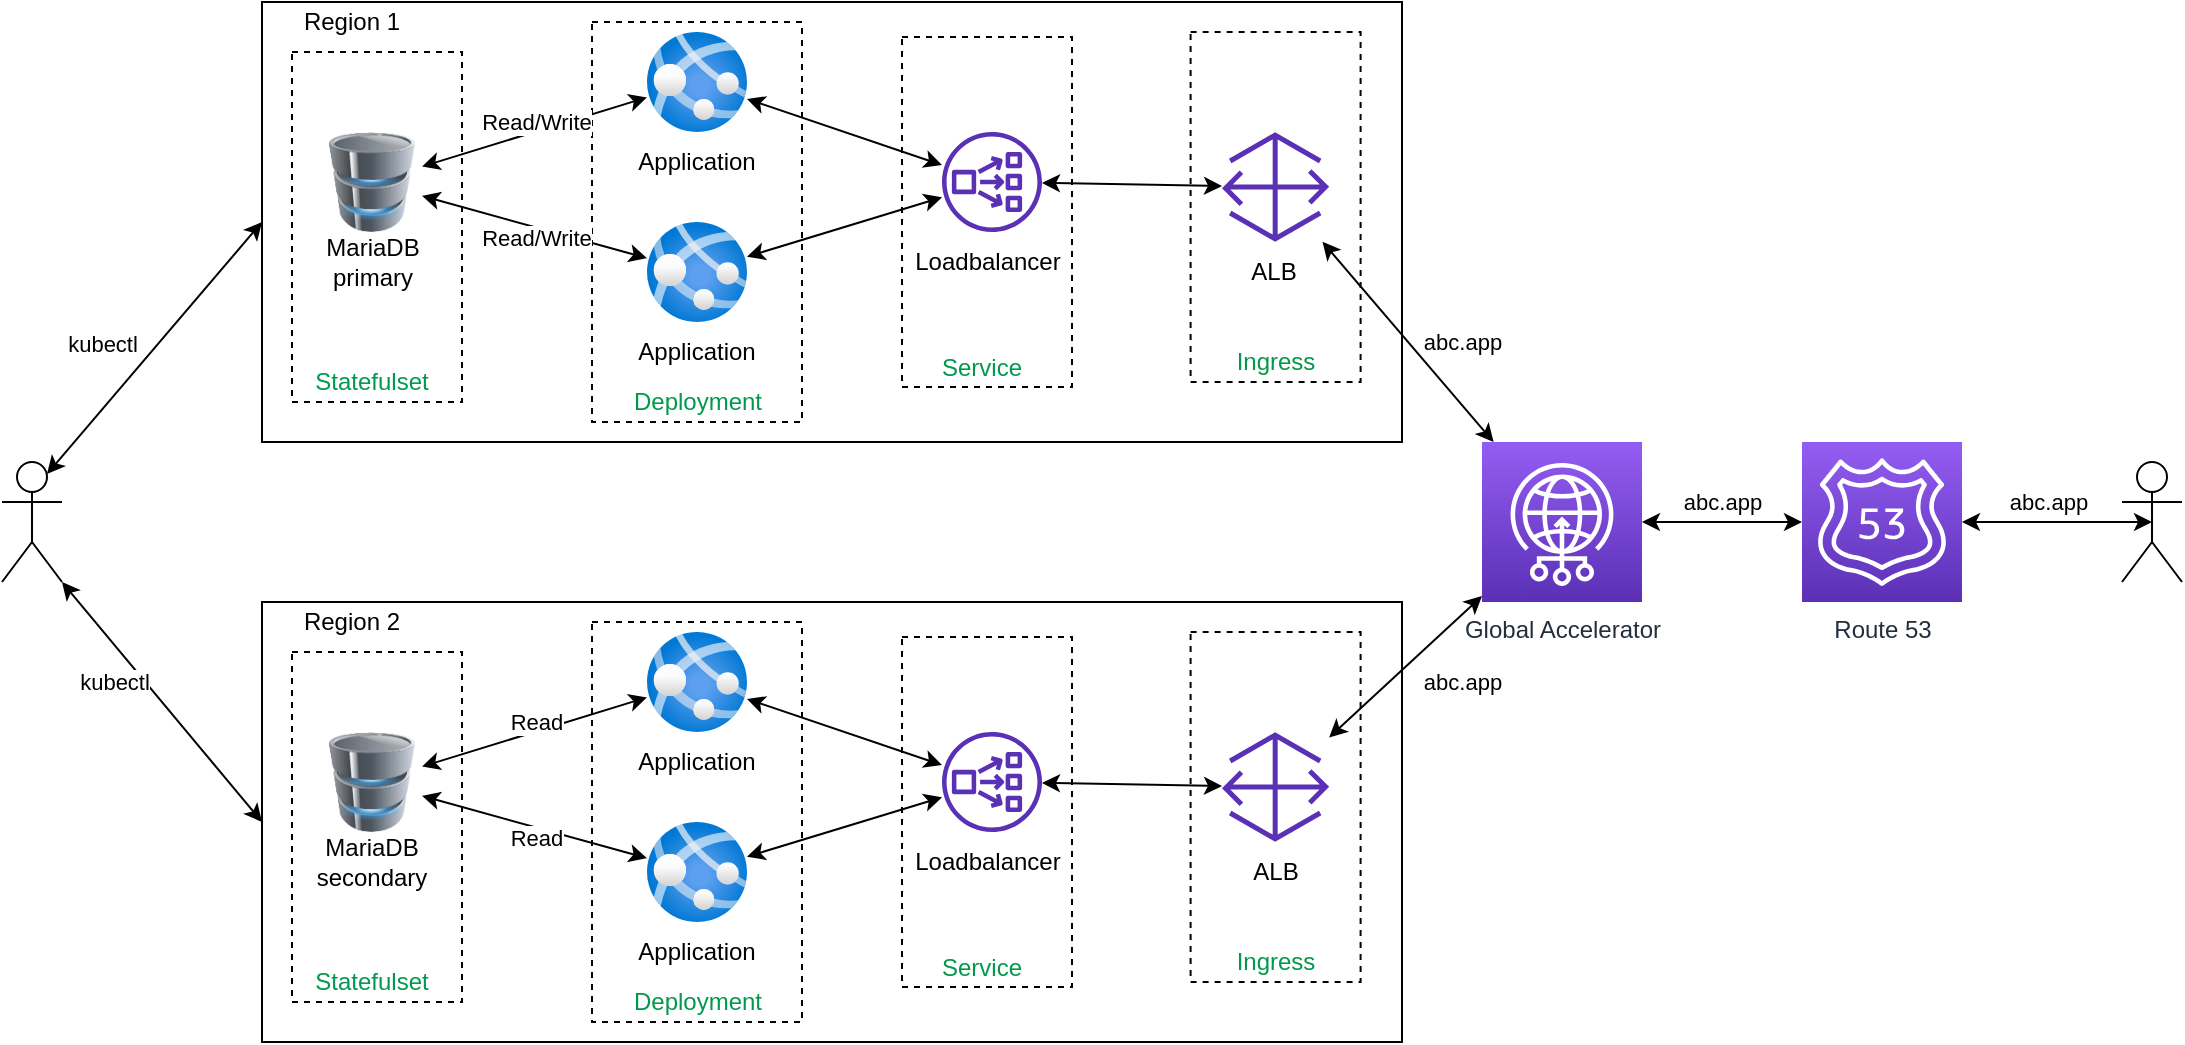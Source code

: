 <mxfile version="14.4.3" type="device"><diagram id="NiCASQ6d832QveRyw0uf" name="Page-1"><mxGraphModel dx="786" dy="491" grid="1" gridSize="10" guides="1" tooltips="1" connect="1" arrows="1" fold="1" page="1" pageScale="1" pageWidth="850" pageHeight="1100" math="0" shadow="0"><root><mxCell id="0"/><mxCell id="1" parent="0"/><mxCell id="4QJ-4-nUdfew6sOe2C63-1" value="" style="rounded=0;whiteSpace=wrap;html=1;" vertex="1" parent="1"><mxGeometry x="150" y="40" width="570" height="220" as="geometry"/></mxCell><mxCell id="4QJ-4-nUdfew6sOe2C63-38" value="" style="rounded=0;whiteSpace=wrap;html=1;strokeColor=#000000;fillColor=none;fontColor=#00994D;dashed=1;" vertex="1" parent="1"><mxGeometry x="614.3" y="55" width="85" height="175" as="geometry"/></mxCell><mxCell id="4QJ-4-nUdfew6sOe2C63-31" value="" style="rounded=0;whiteSpace=wrap;html=1;strokeColor=#000000;fillColor=none;fontColor=#00994D;dashed=1;" vertex="1" parent="1"><mxGeometry x="470" y="57.5" width="85" height="175" as="geometry"/></mxCell><mxCell id="4QJ-4-nUdfew6sOe2C63-26" value="" style="rounded=0;whiteSpace=wrap;html=1;strokeColor=#000000;fillColor=none;fontColor=#00994D;dashed=1;" vertex="1" parent="1"><mxGeometry x="315" y="50" width="105" height="200" as="geometry"/></mxCell><mxCell id="4QJ-4-nUdfew6sOe2C63-25" value="" style="rounded=0;whiteSpace=wrap;html=1;strokeColor=#000000;fillColor=none;fontColor=#00994D;dashed=1;" vertex="1" parent="1"><mxGeometry x="165" y="65" width="85" height="175" as="geometry"/></mxCell><mxCell id="4QJ-4-nUdfew6sOe2C63-2" value="Region 1" style="text;html=1;strokeColor=none;fillColor=none;align=center;verticalAlign=middle;whiteSpace=wrap;rounded=0;" vertex="1" parent="1"><mxGeometry x="160" y="40" width="70" height="20" as="geometry"/></mxCell><mxCell id="4QJ-4-nUdfew6sOe2C63-4" value="" style="shape=umlActor;verticalLabelPosition=bottom;verticalAlign=top;html=1;outlineConnect=0;" vertex="1" parent="1"><mxGeometry x="20" y="270" width="30" height="60" as="geometry"/></mxCell><mxCell id="4QJ-4-nUdfew6sOe2C63-6" value="" style="endArrow=classic;startArrow=classic;html=1;exitX=0.75;exitY=0.1;exitDx=0;exitDy=0;exitPerimeter=0;entryX=0;entryY=0.5;entryDx=0;entryDy=0;" edge="1" parent="1" source="4QJ-4-nUdfew6sOe2C63-4" target="4QJ-4-nUdfew6sOe2C63-1"><mxGeometry width="50" height="50" relative="1" as="geometry"><mxPoint x="70" y="160" as="sourcePoint"/><mxPoint x="50" y="150" as="targetPoint"/></mxGeometry></mxCell><mxCell id="4QJ-4-nUdfew6sOe2C63-7" value="kubectl" style="edgeLabel;html=1;align=center;verticalAlign=middle;resizable=0;points=[];" vertex="1" connectable="0" parent="4QJ-4-nUdfew6sOe2C63-6"><mxGeometry x="-0.066" y="1" relative="1" as="geometry"><mxPoint x="-22.07" y="-5.39" as="offset"/></mxGeometry></mxCell><mxCell id="4QJ-4-nUdfew6sOe2C63-11" value="" style="endArrow=classic;startArrow=classic;html=1;" edge="1" parent="1" source="4QJ-4-nUdfew6sOe2C63-8" target="4QJ-4-nUdfew6sOe2C63-10"><mxGeometry width="50" height="50" relative="1" as="geometry"><mxPoint x="210" y="380" as="sourcePoint"/><mxPoint x="260" y="330" as="targetPoint"/></mxGeometry></mxCell><mxCell id="4QJ-4-nUdfew6sOe2C63-13" value="Read/Write" style="edgeLabel;html=1;align=center;verticalAlign=middle;resizable=0;points=[];" vertex="1" connectable="0" parent="4QJ-4-nUdfew6sOe2C63-11"><mxGeometry x="0.319" y="-1" relative="1" as="geometry"><mxPoint x="-17.65" y="-1" as="offset"/></mxGeometry></mxCell><mxCell id="4QJ-4-nUdfew6sOe2C63-16" value="" style="group" vertex="1" connectable="0" parent="1"><mxGeometry x="340" y="55" width="55" height="80" as="geometry"/></mxCell><mxCell id="4QJ-4-nUdfew6sOe2C63-10" value="" style="aspect=fixed;html=1;points=[];align=center;image;fontSize=12;image=img/lib/azure2/app_services/App_Services.svg;" vertex="1" parent="4QJ-4-nUdfew6sOe2C63-16"><mxGeometry x="2.5" width="50" height="50" as="geometry"/></mxCell><mxCell id="4QJ-4-nUdfew6sOe2C63-12" value="Application" style="text;html=1;strokeColor=none;fillColor=none;align=center;verticalAlign=middle;whiteSpace=wrap;rounded=0;" vertex="1" parent="4QJ-4-nUdfew6sOe2C63-16"><mxGeometry y="50" width="55" height="30" as="geometry"/></mxCell><mxCell id="4QJ-4-nUdfew6sOe2C63-17" value="" style="group" vertex="1" connectable="0" parent="1"><mxGeometry x="177.5" y="105" width="55" height="80" as="geometry"/></mxCell><mxCell id="4QJ-4-nUdfew6sOe2C63-8" value="" style="image;html=1;image=img/lib/clip_art/computers/Database_128x128.png" vertex="1" parent="4QJ-4-nUdfew6sOe2C63-17"><mxGeometry x="2.5" width="50" height="50" as="geometry"/></mxCell><mxCell id="4QJ-4-nUdfew6sOe2C63-9" value="MariaDB primary" style="text;html=1;strokeColor=none;fillColor=none;align=center;verticalAlign=middle;whiteSpace=wrap;rounded=0;" vertex="1" parent="4QJ-4-nUdfew6sOe2C63-17"><mxGeometry y="50" width="55" height="30" as="geometry"/></mxCell><mxCell id="4QJ-4-nUdfew6sOe2C63-18" value="" style="group" vertex="1" connectable="0" parent="1"><mxGeometry x="340" y="150" width="90" height="100" as="geometry"/></mxCell><mxCell id="4QJ-4-nUdfew6sOe2C63-19" value="" style="aspect=fixed;html=1;points=[];align=center;image;fontSize=12;image=img/lib/azure2/app_services/App_Services.svg;" vertex="1" parent="4QJ-4-nUdfew6sOe2C63-18"><mxGeometry x="2.5" width="50" height="50" as="geometry"/></mxCell><mxCell id="4QJ-4-nUdfew6sOe2C63-20" value="Application" style="text;html=1;strokeColor=none;fillColor=none;align=center;verticalAlign=middle;whiteSpace=wrap;rounded=0;" vertex="1" parent="4QJ-4-nUdfew6sOe2C63-18"><mxGeometry y="50" width="55" height="30" as="geometry"/></mxCell><mxCell id="4QJ-4-nUdfew6sOe2C63-21" value="" style="endArrow=classic;startArrow=classic;html=1;" edge="1" parent="1" source="4QJ-4-nUdfew6sOe2C63-8" target="4QJ-4-nUdfew6sOe2C63-19"><mxGeometry width="50" height="50" relative="1" as="geometry"><mxPoint x="240" y="132.308" as="sourcePoint"/><mxPoint x="352.5" y="97.692" as="targetPoint"/></mxGeometry></mxCell><mxCell id="4QJ-4-nUdfew6sOe2C63-22" value="Read/Write" style="edgeLabel;html=1;align=center;verticalAlign=middle;resizable=0;points=[];" vertex="1" connectable="0" parent="4QJ-4-nUdfew6sOe2C63-21"><mxGeometry x="0.319" y="-1" relative="1" as="geometry"><mxPoint x="-17.65" y="-1" as="offset"/></mxGeometry></mxCell><mxCell id="4QJ-4-nUdfew6sOe2C63-23" value="Statefulset" style="text;html=1;strokeColor=none;fillColor=none;align=center;verticalAlign=middle;whiteSpace=wrap;rounded=0;fontColor=#00994D;" vertex="1" parent="1"><mxGeometry x="165" y="220" width="80" height="20" as="geometry"/></mxCell><mxCell id="4QJ-4-nUdfew6sOe2C63-27" value="Deployment" style="text;html=1;strokeColor=none;fillColor=none;align=center;verticalAlign=middle;whiteSpace=wrap;rounded=0;fontColor=#00994D;" vertex="1" parent="1"><mxGeometry x="327.5" y="230" width="80" height="20" as="geometry"/></mxCell><mxCell id="4QJ-4-nUdfew6sOe2C63-29" value="" style="endArrow=classic;startArrow=classic;html=1;fontColor=#00994D;" edge="1" parent="1" source="4QJ-4-nUdfew6sOe2C63-10" target="4QJ-4-nUdfew6sOe2C63-28"><mxGeometry width="50" height="50" relative="1" as="geometry"><mxPoint x="460" y="420" as="sourcePoint"/><mxPoint x="510" y="370" as="targetPoint"/></mxGeometry></mxCell><mxCell id="4QJ-4-nUdfew6sOe2C63-30" value="" style="endArrow=classic;startArrow=classic;html=1;fontColor=#00994D;" edge="1" parent="1" source="4QJ-4-nUdfew6sOe2C63-19" target="4QJ-4-nUdfew6sOe2C63-28"><mxGeometry width="50" height="50" relative="1" as="geometry"><mxPoint x="260" y="380" as="sourcePoint"/><mxPoint x="310" y="330" as="targetPoint"/></mxGeometry></mxCell><mxCell id="4QJ-4-nUdfew6sOe2C63-32" value="Service" style="text;html=1;strokeColor=none;fillColor=none;align=center;verticalAlign=middle;whiteSpace=wrap;rounded=0;fontColor=#00994D;" vertex="1" parent="1"><mxGeometry x="470" y="212.5" width="80" height="20" as="geometry"/></mxCell><mxCell id="4QJ-4-nUdfew6sOe2C63-34" value="" style="group" vertex="1" connectable="0" parent="1"><mxGeometry x="468.75" y="105" width="87.5" height="80" as="geometry"/></mxCell><mxCell id="4QJ-4-nUdfew6sOe2C63-28" value="" style="outlineConnect=0;fontColor=#232F3E;gradientColor=none;fillColor=#5A30B5;strokeColor=none;dashed=0;verticalLabelPosition=bottom;verticalAlign=top;align=center;html=1;fontSize=12;fontStyle=0;aspect=fixed;pointerEvents=1;shape=mxgraph.aws4.network_load_balancer;" vertex="1" parent="4QJ-4-nUdfew6sOe2C63-34"><mxGeometry x="21.25" width="50" height="50" as="geometry"/></mxCell><mxCell id="4QJ-4-nUdfew6sOe2C63-33" value="Loadbalancer" style="text;html=1;strokeColor=none;fillColor=none;align=center;verticalAlign=middle;whiteSpace=wrap;rounded=0;" vertex="1" parent="4QJ-4-nUdfew6sOe2C63-34"><mxGeometry y="50" width="87.5" height="30" as="geometry"/></mxCell><mxCell id="4QJ-4-nUdfew6sOe2C63-41" value="" style="endArrow=classic;startArrow=classic;html=1;fontColor=#00994D;" edge="1" parent="1" source="4QJ-4-nUdfew6sOe2C63-35" target="4QJ-4-nUdfew6sOe2C63-28"><mxGeometry width="50" height="50" relative="1" as="geometry"><mxPoint x="390" y="450" as="sourcePoint"/><mxPoint x="510" y="400" as="targetPoint"/></mxGeometry></mxCell><mxCell id="4QJ-4-nUdfew6sOe2C63-39" value="Ingress" style="text;html=1;strokeColor=none;fillColor=none;align=center;verticalAlign=middle;whiteSpace=wrap;rounded=0;fontColor=#00994D;" vertex="1" parent="1"><mxGeometry x="616.8" y="210" width="80" height="20" as="geometry"/></mxCell><mxCell id="4QJ-4-nUdfew6sOe2C63-44" value="" style="shape=umlActor;verticalLabelPosition=bottom;verticalAlign=top;html=1;outlineConnect=0;" vertex="1" parent="1"><mxGeometry x="1080" y="270" width="30" height="60" as="geometry"/></mxCell><mxCell id="4QJ-4-nUdfew6sOe2C63-45" value="Route 53" style="points=[[0,0,0],[0.25,0,0],[0.5,0,0],[0.75,0,0],[1,0,0],[0,1,0],[0.25,1,0],[0.5,1,0],[0.75,1,0],[1,1,0],[0,0.25,0],[0,0.5,0],[0,0.75,0],[1,0.25,0],[1,0.5,0],[1,0.75,0]];outlineConnect=0;fontColor=#232F3E;gradientColor=#945DF2;gradientDirection=north;fillColor=#5A30B5;strokeColor=#ffffff;dashed=0;verticalLabelPosition=bottom;verticalAlign=top;align=center;html=1;fontSize=12;fontStyle=0;aspect=fixed;shape=mxgraph.aws4.resourceIcon;resIcon=mxgraph.aws4.route_53;" vertex="1" parent="1"><mxGeometry x="920" y="260" width="80" height="80" as="geometry"/></mxCell><mxCell id="4QJ-4-nUdfew6sOe2C63-46" value="" style="rounded=0;whiteSpace=wrap;html=1;" vertex="1" parent="1"><mxGeometry x="150" y="340" width="570" height="220" as="geometry"/></mxCell><mxCell id="4QJ-4-nUdfew6sOe2C63-47" value="" style="rounded=0;whiteSpace=wrap;html=1;strokeColor=#000000;fillColor=none;fontColor=#00994D;dashed=1;" vertex="1" parent="1"><mxGeometry x="614.3" y="355" width="85" height="175" as="geometry"/></mxCell><mxCell id="4QJ-4-nUdfew6sOe2C63-48" value="" style="rounded=0;whiteSpace=wrap;html=1;strokeColor=#000000;fillColor=none;fontColor=#00994D;dashed=1;" vertex="1" parent="1"><mxGeometry x="470" y="357.5" width="85" height="175" as="geometry"/></mxCell><mxCell id="4QJ-4-nUdfew6sOe2C63-49" value="" style="rounded=0;whiteSpace=wrap;html=1;strokeColor=#000000;fillColor=none;fontColor=#00994D;dashed=1;" vertex="1" parent="1"><mxGeometry x="315" y="350" width="105" height="200" as="geometry"/></mxCell><mxCell id="4QJ-4-nUdfew6sOe2C63-50" value="" style="rounded=0;whiteSpace=wrap;html=1;strokeColor=#000000;fillColor=none;fontColor=#00994D;dashed=1;" vertex="1" parent="1"><mxGeometry x="165" y="365" width="85" height="175" as="geometry"/></mxCell><mxCell id="4QJ-4-nUdfew6sOe2C63-51" value="Region 2" style="text;html=1;strokeColor=none;fillColor=none;align=center;verticalAlign=middle;whiteSpace=wrap;rounded=0;" vertex="1" parent="1"><mxGeometry x="160" y="340" width="70" height="20" as="geometry"/></mxCell><mxCell id="4QJ-4-nUdfew6sOe2C63-52" value="" style="endArrow=classic;startArrow=classic;html=1;" edge="1" parent="1" source="4QJ-4-nUdfew6sOe2C63-58" target="4QJ-4-nUdfew6sOe2C63-55"><mxGeometry width="50" height="50" relative="1" as="geometry"><mxPoint x="210" y="680" as="sourcePoint"/><mxPoint x="260" y="630" as="targetPoint"/></mxGeometry></mxCell><mxCell id="4QJ-4-nUdfew6sOe2C63-53" value="Read" style="edgeLabel;html=1;align=center;verticalAlign=middle;resizable=0;points=[];" vertex="1" connectable="0" parent="4QJ-4-nUdfew6sOe2C63-52"><mxGeometry x="0.319" y="-1" relative="1" as="geometry"><mxPoint x="-17.65" y="-1" as="offset"/></mxGeometry></mxCell><mxCell id="4QJ-4-nUdfew6sOe2C63-54" value="" style="group" vertex="1" connectable="0" parent="1"><mxGeometry x="340" y="355" width="55" height="80" as="geometry"/></mxCell><mxCell id="4QJ-4-nUdfew6sOe2C63-55" value="" style="aspect=fixed;html=1;points=[];align=center;image;fontSize=12;image=img/lib/azure2/app_services/App_Services.svg;" vertex="1" parent="4QJ-4-nUdfew6sOe2C63-54"><mxGeometry x="2.5" width="50" height="50" as="geometry"/></mxCell><mxCell id="4QJ-4-nUdfew6sOe2C63-56" value="Application" style="text;html=1;strokeColor=none;fillColor=none;align=center;verticalAlign=middle;whiteSpace=wrap;rounded=0;" vertex="1" parent="4QJ-4-nUdfew6sOe2C63-54"><mxGeometry y="50" width="55" height="30" as="geometry"/></mxCell><mxCell id="4QJ-4-nUdfew6sOe2C63-57" value="" style="group" vertex="1" connectable="0" parent="1"><mxGeometry x="177.5" y="405" width="60" height="80" as="geometry"/></mxCell><mxCell id="4QJ-4-nUdfew6sOe2C63-58" value="" style="image;html=1;image=img/lib/clip_art/computers/Database_128x128.png" vertex="1" parent="4QJ-4-nUdfew6sOe2C63-57"><mxGeometry x="2.5" width="50" height="50" as="geometry"/></mxCell><mxCell id="4QJ-4-nUdfew6sOe2C63-59" value="MariaDB secondary" style="text;html=1;strokeColor=none;fillColor=none;align=center;verticalAlign=middle;whiteSpace=wrap;rounded=0;" vertex="1" parent="4QJ-4-nUdfew6sOe2C63-57"><mxGeometry x="-2.5" y="50" width="60" height="30" as="geometry"/></mxCell><mxCell id="4QJ-4-nUdfew6sOe2C63-60" value="" style="group" vertex="1" connectable="0" parent="1"><mxGeometry x="340" y="450" width="90" height="100" as="geometry"/></mxCell><mxCell id="4QJ-4-nUdfew6sOe2C63-61" value="" style="aspect=fixed;html=1;points=[];align=center;image;fontSize=12;image=img/lib/azure2/app_services/App_Services.svg;" vertex="1" parent="4QJ-4-nUdfew6sOe2C63-60"><mxGeometry x="2.5" width="50" height="50" as="geometry"/></mxCell><mxCell id="4QJ-4-nUdfew6sOe2C63-62" value="Application" style="text;html=1;strokeColor=none;fillColor=none;align=center;verticalAlign=middle;whiteSpace=wrap;rounded=0;" vertex="1" parent="4QJ-4-nUdfew6sOe2C63-60"><mxGeometry y="50" width="55" height="30" as="geometry"/></mxCell><mxCell id="4QJ-4-nUdfew6sOe2C63-63" value="" style="endArrow=classic;startArrow=classic;html=1;" edge="1" parent="1" source="4QJ-4-nUdfew6sOe2C63-58" target="4QJ-4-nUdfew6sOe2C63-61"><mxGeometry width="50" height="50" relative="1" as="geometry"><mxPoint x="240" y="432.308" as="sourcePoint"/><mxPoint x="352.5" y="397.692" as="targetPoint"/></mxGeometry></mxCell><mxCell id="4QJ-4-nUdfew6sOe2C63-64" value="Read" style="edgeLabel;html=1;align=center;verticalAlign=middle;resizable=0;points=[];" vertex="1" connectable="0" parent="4QJ-4-nUdfew6sOe2C63-63"><mxGeometry x="0.319" y="-1" relative="1" as="geometry"><mxPoint x="-17.65" y="-1" as="offset"/></mxGeometry></mxCell><mxCell id="4QJ-4-nUdfew6sOe2C63-65" value="Statefulset" style="text;html=1;strokeColor=none;fillColor=none;align=center;verticalAlign=middle;whiteSpace=wrap;rounded=0;fontColor=#00994D;" vertex="1" parent="1"><mxGeometry x="165" y="520" width="80" height="20" as="geometry"/></mxCell><mxCell id="4QJ-4-nUdfew6sOe2C63-66" value="Deployment" style="text;html=1;strokeColor=none;fillColor=none;align=center;verticalAlign=middle;whiteSpace=wrap;rounded=0;fontColor=#00994D;" vertex="1" parent="1"><mxGeometry x="327.5" y="530" width="80" height="20" as="geometry"/></mxCell><mxCell id="4QJ-4-nUdfew6sOe2C63-67" value="" style="endArrow=classic;startArrow=classic;html=1;fontColor=#00994D;" edge="1" parent="1" source="4QJ-4-nUdfew6sOe2C63-55" target="4QJ-4-nUdfew6sOe2C63-71"><mxGeometry width="50" height="50" relative="1" as="geometry"><mxPoint x="460" y="720" as="sourcePoint"/><mxPoint x="510" y="670" as="targetPoint"/></mxGeometry></mxCell><mxCell id="4QJ-4-nUdfew6sOe2C63-68" value="" style="endArrow=classic;startArrow=classic;html=1;fontColor=#00994D;" edge="1" parent="1" source="4QJ-4-nUdfew6sOe2C63-61" target="4QJ-4-nUdfew6sOe2C63-71"><mxGeometry width="50" height="50" relative="1" as="geometry"><mxPoint x="260" y="680" as="sourcePoint"/><mxPoint x="310" y="630" as="targetPoint"/></mxGeometry></mxCell><mxCell id="4QJ-4-nUdfew6sOe2C63-69" value="Service" style="text;html=1;strokeColor=none;fillColor=none;align=center;verticalAlign=middle;whiteSpace=wrap;rounded=0;fontColor=#00994D;" vertex="1" parent="1"><mxGeometry x="470" y="512.5" width="80" height="20" as="geometry"/></mxCell><mxCell id="4QJ-4-nUdfew6sOe2C63-70" value="" style="group" vertex="1" connectable="0" parent="1"><mxGeometry x="468.75" y="405" width="87.5" height="80" as="geometry"/></mxCell><mxCell id="4QJ-4-nUdfew6sOe2C63-71" value="" style="outlineConnect=0;fontColor=#232F3E;gradientColor=none;fillColor=#5A30B5;strokeColor=none;dashed=0;verticalLabelPosition=bottom;verticalAlign=top;align=center;html=1;fontSize=12;fontStyle=0;aspect=fixed;pointerEvents=1;shape=mxgraph.aws4.network_load_balancer;" vertex="1" parent="4QJ-4-nUdfew6sOe2C63-70"><mxGeometry x="21.25" width="50" height="50" as="geometry"/></mxCell><mxCell id="4QJ-4-nUdfew6sOe2C63-72" value="Loadbalancer" style="text;html=1;strokeColor=none;fillColor=none;align=center;verticalAlign=middle;whiteSpace=wrap;rounded=0;" vertex="1" parent="4QJ-4-nUdfew6sOe2C63-70"><mxGeometry y="50" width="87.5" height="30" as="geometry"/></mxCell><mxCell id="4QJ-4-nUdfew6sOe2C63-74" value="" style="endArrow=classic;startArrow=classic;html=1;fontColor=#00994D;" edge="1" parent="1" source="4QJ-4-nUdfew6sOe2C63-73" target="4QJ-4-nUdfew6sOe2C63-71"><mxGeometry width="50" height="50" relative="1" as="geometry"><mxPoint x="390" y="750" as="sourcePoint"/><mxPoint x="510" y="700" as="targetPoint"/></mxGeometry></mxCell><mxCell id="4QJ-4-nUdfew6sOe2C63-75" value="Ingress" style="text;html=1;strokeColor=none;fillColor=none;align=center;verticalAlign=middle;whiteSpace=wrap;rounded=0;fontColor=#00994D;" vertex="1" parent="1"><mxGeometry x="616.8" y="510" width="80" height="20" as="geometry"/></mxCell><mxCell id="4QJ-4-nUdfew6sOe2C63-76" value="" style="endArrow=classic;startArrow=classic;html=1;entryX=0;entryY=0.5;entryDx=0;entryDy=0;exitX=1;exitY=1;exitDx=0;exitDy=0;exitPerimeter=0;" edge="1" parent="1" source="4QJ-4-nUdfew6sOe2C63-4" target="4QJ-4-nUdfew6sOe2C63-46"><mxGeometry width="50" height="50" relative="1" as="geometry"><mxPoint x="60" y="380" as="sourcePoint"/><mxPoint x="160" y="160" as="targetPoint"/></mxGeometry></mxCell><mxCell id="4QJ-4-nUdfew6sOe2C63-77" value="kubectl" style="edgeLabel;html=1;align=center;verticalAlign=middle;resizable=0;points=[];" vertex="1" connectable="0" parent="4QJ-4-nUdfew6sOe2C63-76"><mxGeometry x="-0.066" y="1" relative="1" as="geometry"><mxPoint x="-22.07" y="-5.39" as="offset"/></mxGeometry></mxCell><mxCell id="4QJ-4-nUdfew6sOe2C63-81" value="" style="group" vertex="1" connectable="0" parent="1"><mxGeometry x="611.8" y="105" width="87.5" height="85" as="geometry"/></mxCell><mxCell id="4QJ-4-nUdfew6sOe2C63-35" value="" style="outlineConnect=0;fontColor=#232F3E;gradientColor=none;fillColor=#5A30B5;strokeColor=none;dashed=0;verticalLabelPosition=bottom;verticalAlign=top;align=center;html=1;fontSize=12;fontStyle=0;aspect=fixed;pointerEvents=1;shape=mxgraph.aws4.gateway;" vertex="1" parent="4QJ-4-nUdfew6sOe2C63-81"><mxGeometry x="18.2" width="53.59" height="55" as="geometry"/></mxCell><mxCell id="4QJ-4-nUdfew6sOe2C63-80" value="ALB" style="text;html=1;strokeColor=none;fillColor=none;align=center;verticalAlign=middle;whiteSpace=wrap;rounded=0;" vertex="1" parent="4QJ-4-nUdfew6sOe2C63-81"><mxGeometry y="55" width="87.5" height="30" as="geometry"/></mxCell><mxCell id="4QJ-4-nUdfew6sOe2C63-83" value="" style="group" vertex="1" connectable="0" parent="1"><mxGeometry x="613.05" y="405" width="87.5" height="85" as="geometry"/></mxCell><mxCell id="4QJ-4-nUdfew6sOe2C63-73" value="" style="outlineConnect=0;fontColor=#232F3E;gradientColor=none;fillColor=#5A30B5;strokeColor=none;dashed=0;verticalLabelPosition=bottom;verticalAlign=top;align=center;html=1;fontSize=12;fontStyle=0;aspect=fixed;pointerEvents=1;shape=mxgraph.aws4.gateway;" vertex="1" parent="4QJ-4-nUdfew6sOe2C63-83"><mxGeometry x="16.95" width="53.59" height="55" as="geometry"/></mxCell><mxCell id="4QJ-4-nUdfew6sOe2C63-82" value="ALB" style="text;html=1;strokeColor=none;fillColor=none;align=center;verticalAlign=middle;whiteSpace=wrap;rounded=0;" vertex="1" parent="4QJ-4-nUdfew6sOe2C63-83"><mxGeometry y="55" width="87.5" height="30" as="geometry"/></mxCell><mxCell id="4QJ-4-nUdfew6sOe2C63-84" value="Global Accelerator" style="points=[[0,0,0],[0.25,0,0],[0.5,0,0],[0.75,0,0],[1,0,0],[0,1,0],[0.25,1,0],[0.5,1,0],[0.75,1,0],[1,1,0],[0,0.25,0],[0,0.5,0],[0,0.75,0],[1,0.25,0],[1,0.5,0],[1,0.75,0]];outlineConnect=0;fontColor=#232F3E;gradientColor=#945DF2;gradientDirection=north;fillColor=#5A30B5;strokeColor=#ffffff;dashed=0;verticalLabelPosition=bottom;verticalAlign=top;align=center;html=1;fontSize=12;fontStyle=0;aspect=fixed;shape=mxgraph.aws4.resourceIcon;resIcon=mxgraph.aws4.global_accelerator;" vertex="1" parent="1"><mxGeometry x="760" y="260" width="80" height="80" as="geometry"/></mxCell><mxCell id="4QJ-4-nUdfew6sOe2C63-86" value="" style="endArrow=classic;startArrow=classic;html=1;fontColor=#00994D;" edge="1" parent="1" source="4QJ-4-nUdfew6sOe2C63-84" target="4QJ-4-nUdfew6sOe2C63-45"><mxGeometry width="50" height="50" relative="1" as="geometry"><mxPoint x="840" y="190" as="sourcePoint"/><mxPoint x="890" y="140" as="targetPoint"/></mxGeometry></mxCell><mxCell id="4QJ-4-nUdfew6sOe2C63-91" value="&lt;span style=&quot;color: rgb(0 , 0 , 0)&quot;&gt;abc.app&lt;/span&gt;" style="edgeLabel;html=1;align=center;verticalAlign=middle;resizable=0;points=[];fontColor=#00994D;" vertex="1" connectable="0" parent="4QJ-4-nUdfew6sOe2C63-86"><mxGeometry x="-0.017" y="-1" relative="1" as="geometry"><mxPoint y="-11" as="offset"/></mxGeometry></mxCell><mxCell id="4QJ-4-nUdfew6sOe2C63-87" value="" style="endArrow=classic;startArrow=classic;html=1;fontColor=#00994D;" edge="1" parent="1" source="4QJ-4-nUdfew6sOe2C63-84" target="4QJ-4-nUdfew6sOe2C63-35"><mxGeometry width="50" height="50" relative="1" as="geometry"><mxPoint x="930" y="200" as="sourcePoint"/><mxPoint x="980" y="150" as="targetPoint"/></mxGeometry></mxCell><mxCell id="4QJ-4-nUdfew6sOe2C63-92" value="&lt;span style=&quot;color: rgb(0 , 0 , 0)&quot;&gt;abc.app&lt;/span&gt;" style="edgeLabel;html=1;align=center;verticalAlign=middle;resizable=0;points=[];fontColor=#00994D;" vertex="1" connectable="0" parent="4QJ-4-nUdfew6sOe2C63-87"><mxGeometry x="-0.276" y="-1" relative="1" as="geometry"><mxPoint x="14.38" y="-13.16" as="offset"/></mxGeometry></mxCell><mxCell id="4QJ-4-nUdfew6sOe2C63-88" value="" style="endArrow=classic;startArrow=classic;html=1;fontColor=#00994D;" edge="1" parent="1" source="4QJ-4-nUdfew6sOe2C63-73" target="4QJ-4-nUdfew6sOe2C63-84"><mxGeometry width="50" height="50" relative="1" as="geometry"><mxPoint x="790" y="480" as="sourcePoint"/><mxPoint x="840" y="430" as="targetPoint"/></mxGeometry></mxCell><mxCell id="4QJ-4-nUdfew6sOe2C63-93" value="&lt;span style=&quot;color: rgb(0 , 0 , 0)&quot;&gt;abc.app&lt;/span&gt;" style="edgeLabel;html=1;align=center;verticalAlign=middle;resizable=0;points=[];fontColor=#00994D;" vertex="1" connectable="0" parent="4QJ-4-nUdfew6sOe2C63-88"><mxGeometry x="0.105" relative="1" as="geometry"><mxPoint x="24.12" y="11.42" as="offset"/></mxGeometry></mxCell><mxCell id="4QJ-4-nUdfew6sOe2C63-89" value="" style="endArrow=classic;startArrow=classic;html=1;fontColor=#00994D;entryX=0.5;entryY=0.5;entryDx=0;entryDy=0;entryPerimeter=0;" edge="1" parent="1" source="4QJ-4-nUdfew6sOe2C63-45" target="4QJ-4-nUdfew6sOe2C63-44"><mxGeometry width="50" height="50" relative="1" as="geometry"><mxPoint x="1020" y="510" as="sourcePoint"/><mxPoint x="1070" y="460" as="targetPoint"/></mxGeometry></mxCell><mxCell id="4QJ-4-nUdfew6sOe2C63-90" value="&lt;font color=&quot;#000000&quot;&gt;abc.app&lt;/font&gt;" style="edgeLabel;html=1;align=center;verticalAlign=middle;resizable=0;points=[];fontColor=#00994D;" vertex="1" connectable="0" parent="4QJ-4-nUdfew6sOe2C63-89"><mxGeometry x="0.132" y="1" relative="1" as="geometry"><mxPoint x="-10.95" y="-9" as="offset"/></mxGeometry></mxCell></root></mxGraphModel></diagram></mxfile>